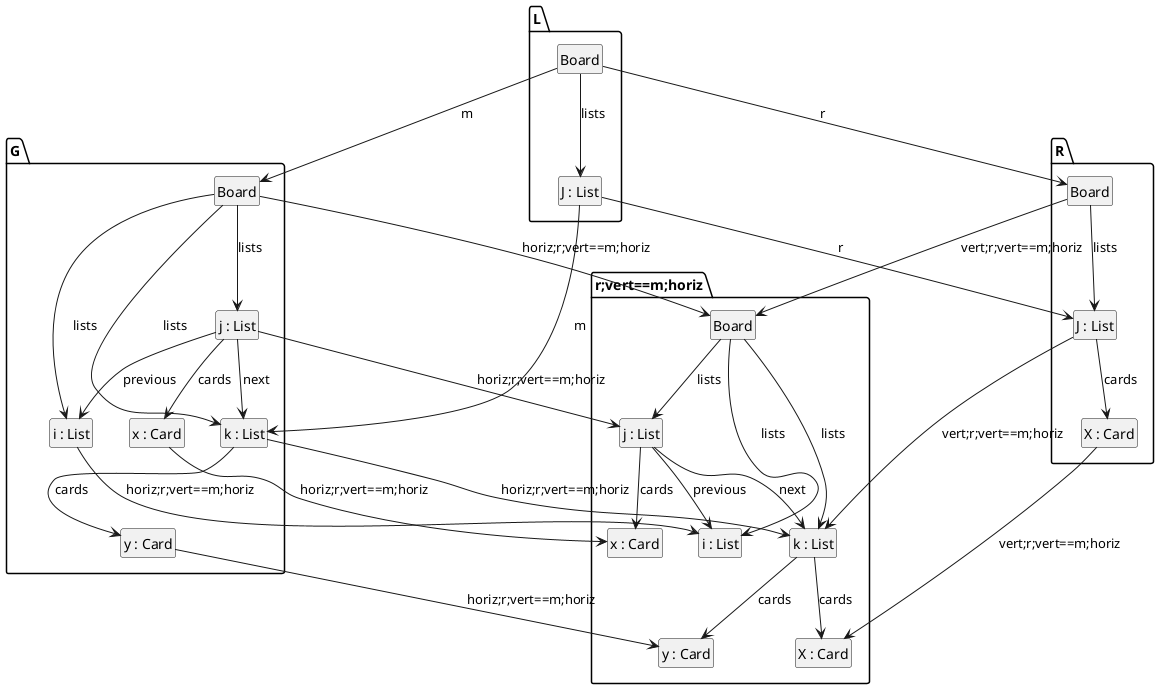 @startuml
skinparam shadowing false
hide members
hide circle
class "L.Board"
class "L.J : List"
"L.Board"-->"L.J : List" : "lists"
class "R.Board"
class "R.J : List"
class "R.X : Card"
"R.Board"-->"R.J : List" : "lists"
"R.J : List"-->"R.X : Card" : "cards"
class "G.Board"
class "G.i : List"
class "G.j : List"
class "G.x : Card"
class "G.k : List"
class "G.y : Card"
"G.Board"-->"G.i : List" : "lists"
"G.Board"-->"G.j : List" : "lists"
"G.Board"-->"G.k : List" : "lists"
"G.j : List"-->"G.i : List" : "previous"
"G.j : List"-->"G.k : List" : "next"
"G.j : List"-->"G.x : Card" : "cards"
"G.k : List"-->"G.y : Card" : "cards"
class "r;vert==m;horiz.Board"
class "r;vert==m;horiz.i : List"
class "r;vert==m;horiz.j : List"
class "r;vert==m;horiz.x : Card"
class "r;vert==m;horiz.k : List"
class "r;vert==m;horiz.y : Card"
class "r;vert==m;horiz.X : Card"
"r;vert==m;horiz.Board"-->"r;vert==m;horiz.i : List" : "lists"
"r;vert==m;horiz.Board"-->"r;vert==m;horiz.j : List" : "lists"
"r;vert==m;horiz.Board"-->"r;vert==m;horiz.k : List" : "lists"
"r;vert==m;horiz.j : List"-->"r;vert==m;horiz.i : List" : "previous"
"r;vert==m;horiz.j : List"-->"r;vert==m;horiz.k : List" : "next"
"r;vert==m;horiz.j : List"-->"r;vert==m;horiz.x : Card" : "cards"
"r;vert==m;horiz.k : List"-->"r;vert==m;horiz.y : Card" : "cards"
"r;vert==m;horiz.k : List"-->"r;vert==m;horiz.X : Card" : "cards"
"L.Board" --> "R.Board" : "r"
"L.J : List" --> "R.J : List" : "r"
"L.Board" --> "G.Board" : "m"
"L.J : List" --> "G.k : List" : "m"
"G.Board" --> "r;vert==m;horiz.Board" : "horiz;r;vert==m;horiz"
"G.i : List" --> "r;vert==m;horiz.i : List" : "horiz;r;vert==m;horiz"
"G.j : List" --> "r;vert==m;horiz.j : List" : "horiz;r;vert==m;horiz"
"G.x : Card" --> "r;vert==m;horiz.x : Card" : "horiz;r;vert==m;horiz"
"G.k : List" --> "r;vert==m;horiz.k : List" : "horiz;r;vert==m;horiz"
"G.y : Card" --> "r;vert==m;horiz.y : Card" : "horiz;r;vert==m;horiz"
"R.Board" --> "r;vert==m;horiz.Board" : "vert;r;vert==m;horiz"
"R.J : List" --> "r;vert==m;horiz.k : List" : "vert;r;vert==m;horiz"
"R.X : Card" --> "r;vert==m;horiz.X : Card" : "vert;r;vert==m;horiz"
@enduml

